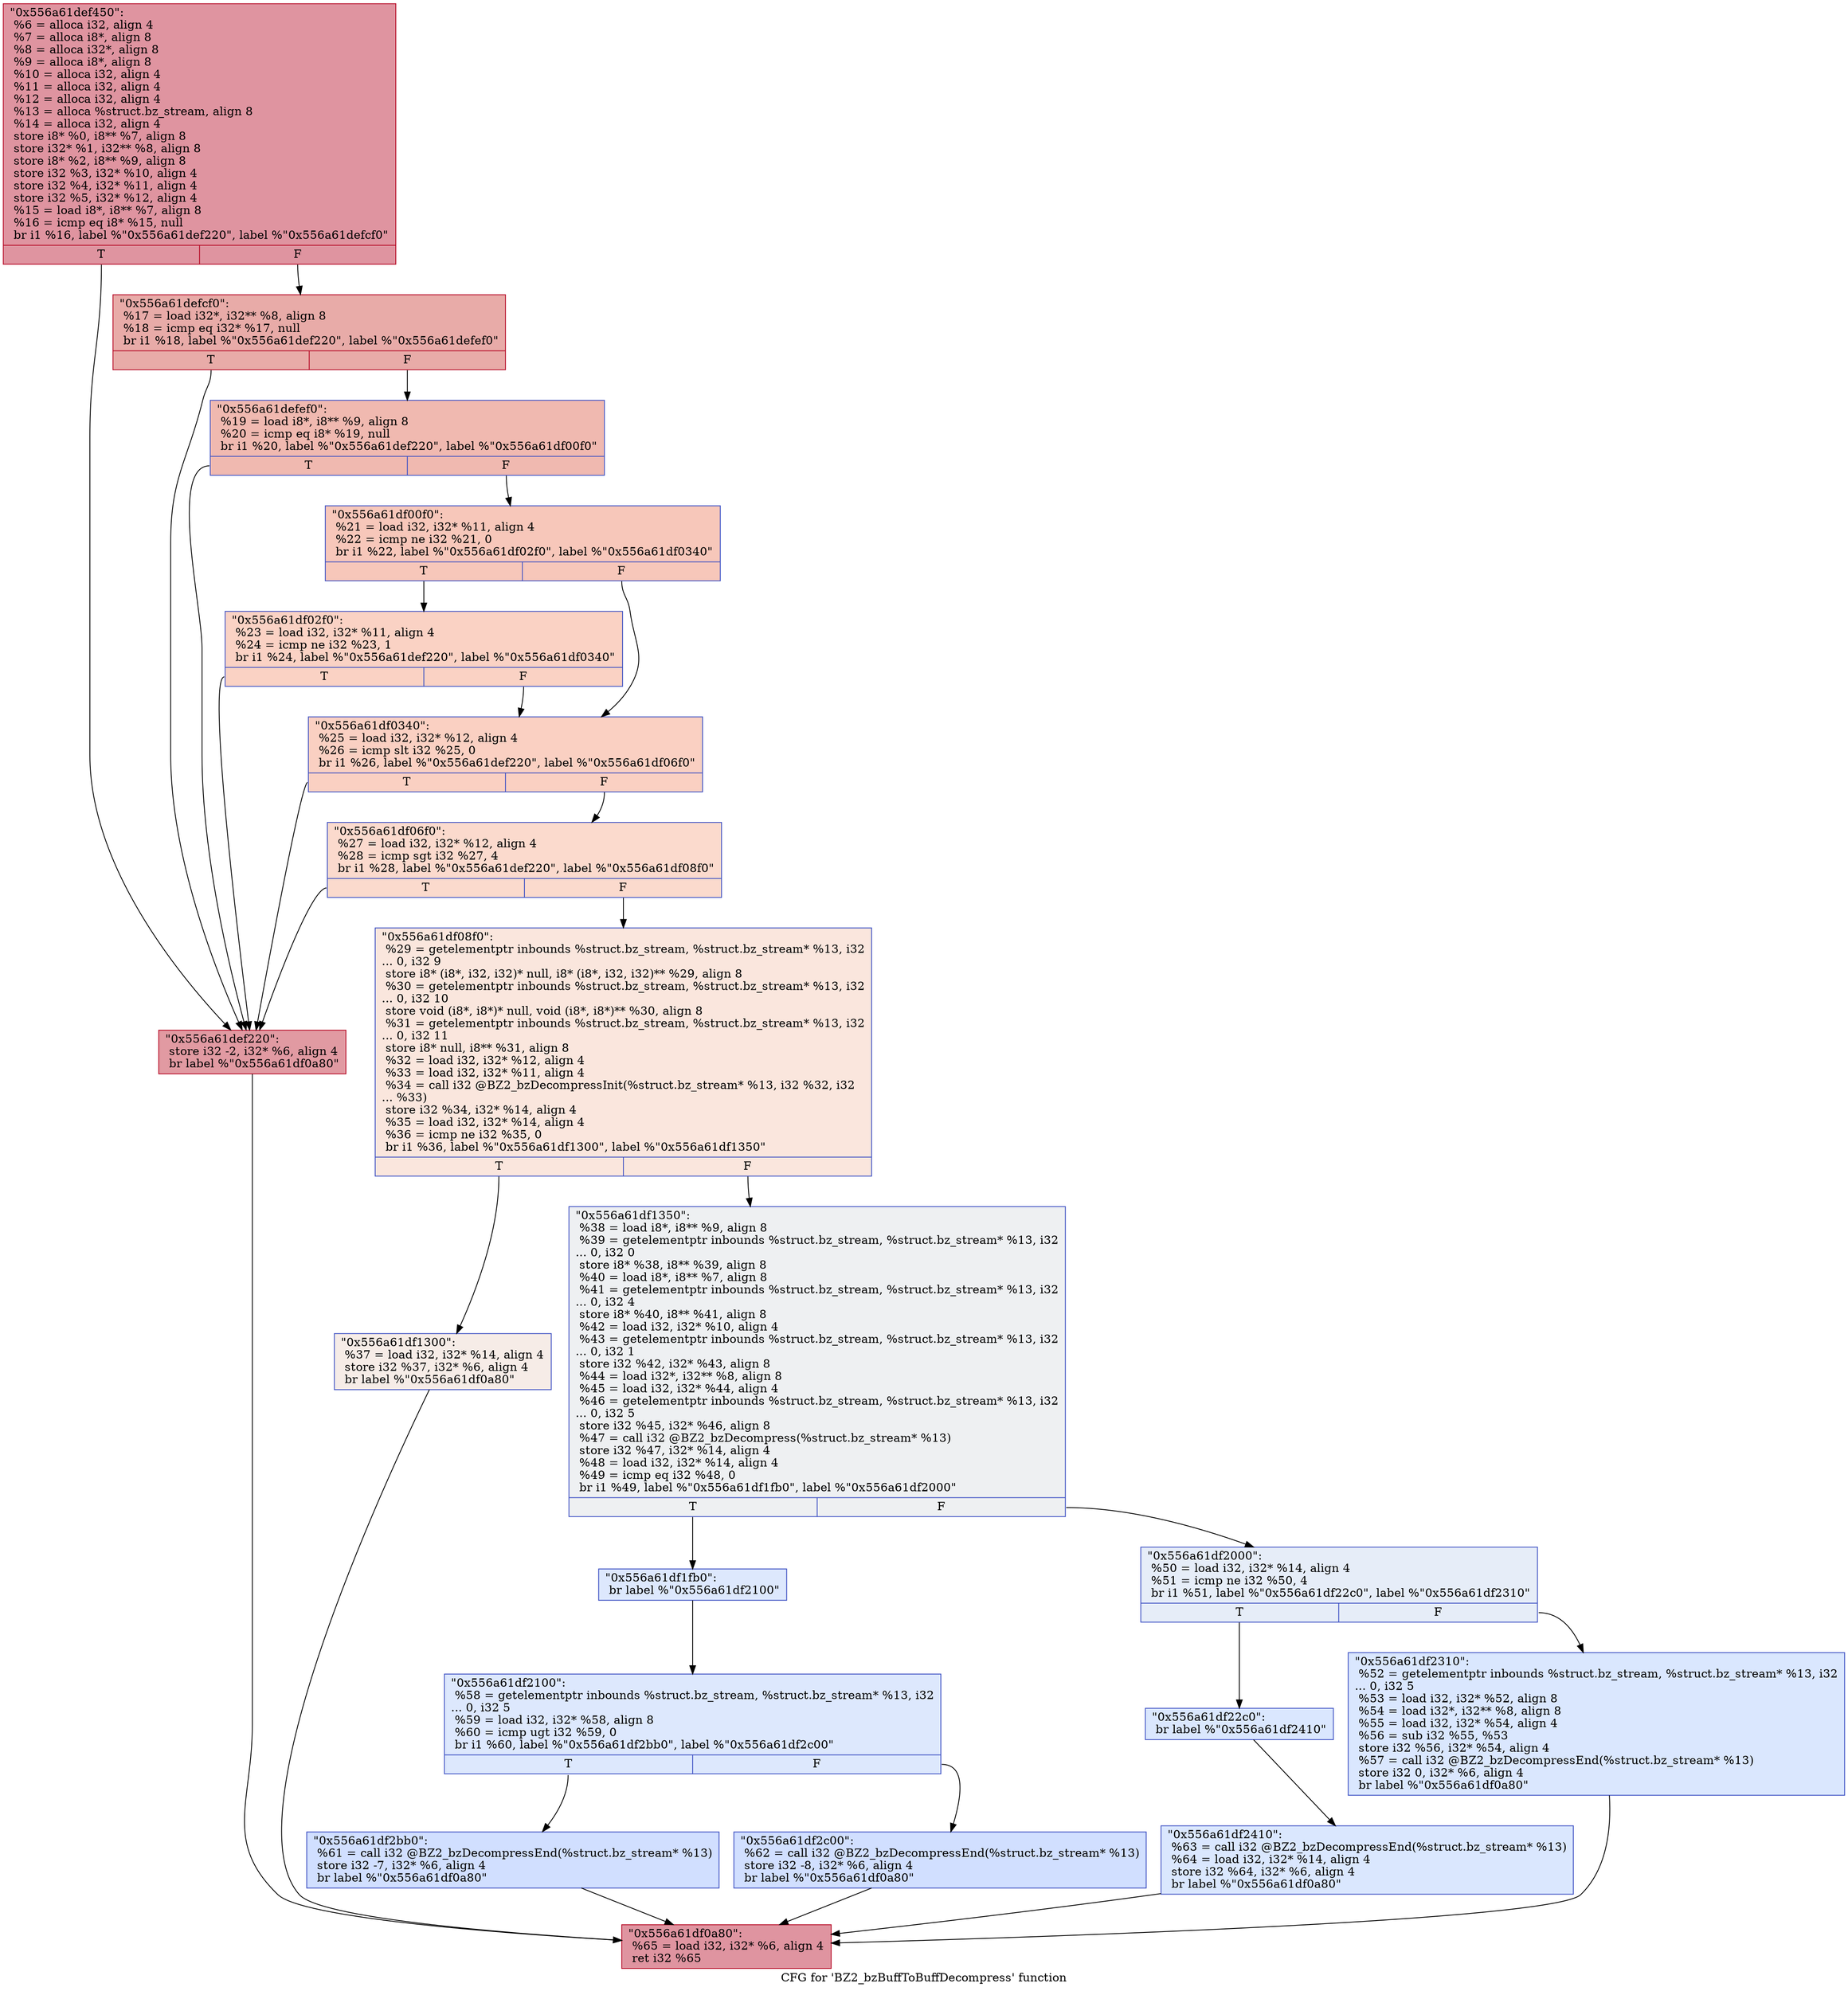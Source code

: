digraph "CFG for 'BZ2_bzBuffToBuffDecompress' function" {
	label="CFG for 'BZ2_bzBuffToBuffDecompress' function";

	Node0x556a61def450 [shape=record,color="#b70d28ff", style=filled, fillcolor="#b70d2870",label="{\"0x556a61def450\":\l  %6 = alloca i32, align 4\l  %7 = alloca i8*, align 8\l  %8 = alloca i32*, align 8\l  %9 = alloca i8*, align 8\l  %10 = alloca i32, align 4\l  %11 = alloca i32, align 4\l  %12 = alloca i32, align 4\l  %13 = alloca %struct.bz_stream, align 8\l  %14 = alloca i32, align 4\l  store i8* %0, i8** %7, align 8\l  store i32* %1, i32** %8, align 8\l  store i8* %2, i8** %9, align 8\l  store i32 %3, i32* %10, align 4\l  store i32 %4, i32* %11, align 4\l  store i32 %5, i32* %12, align 4\l  %15 = load i8*, i8** %7, align 8\l  %16 = icmp eq i8* %15, null\l  br i1 %16, label %\"0x556a61def220\", label %\"0x556a61defcf0\"\l|{<s0>T|<s1>F}}"];
	Node0x556a61def450:s0 -> Node0x556a61def220;
	Node0x556a61def450:s1 -> Node0x556a61defcf0;
	Node0x556a61defcf0 [shape=record,color="#b70d28ff", style=filled, fillcolor="#cc403a70",label="{\"0x556a61defcf0\":                                 \l  %17 = load i32*, i32** %8, align 8\l  %18 = icmp eq i32* %17, null\l  br i1 %18, label %\"0x556a61def220\", label %\"0x556a61defef0\"\l|{<s0>T|<s1>F}}"];
	Node0x556a61defcf0:s0 -> Node0x556a61def220;
	Node0x556a61defcf0:s1 -> Node0x556a61defef0;
	Node0x556a61defef0 [shape=record,color="#3d50c3ff", style=filled, fillcolor="#de614d70",label="{\"0x556a61defef0\":                                 \l  %19 = load i8*, i8** %9, align 8\l  %20 = icmp eq i8* %19, null\l  br i1 %20, label %\"0x556a61def220\", label %\"0x556a61df00f0\"\l|{<s0>T|<s1>F}}"];
	Node0x556a61defef0:s0 -> Node0x556a61def220;
	Node0x556a61defef0:s1 -> Node0x556a61df00f0;
	Node0x556a61df00f0 [shape=record,color="#3d50c3ff", style=filled, fillcolor="#ec7f6370",label="{\"0x556a61df00f0\":                                 \l  %21 = load i32, i32* %11, align 4\l  %22 = icmp ne i32 %21, 0\l  br i1 %22, label %\"0x556a61df02f0\", label %\"0x556a61df0340\"\l|{<s0>T|<s1>F}}"];
	Node0x556a61df00f0:s0 -> Node0x556a61df02f0;
	Node0x556a61df00f0:s1 -> Node0x556a61df0340;
	Node0x556a61df02f0 [shape=record,color="#3d50c3ff", style=filled, fillcolor="#f4987a70",label="{\"0x556a61df02f0\":                                 \l  %23 = load i32, i32* %11, align 4\l  %24 = icmp ne i32 %23, 1\l  br i1 %24, label %\"0x556a61def220\", label %\"0x556a61df0340\"\l|{<s0>T|<s1>F}}"];
	Node0x556a61df02f0:s0 -> Node0x556a61def220;
	Node0x556a61df02f0:s1 -> Node0x556a61df0340;
	Node0x556a61df0340 [shape=record,color="#3d50c3ff", style=filled, fillcolor="#f3947570",label="{\"0x556a61df0340\":                                 \l  %25 = load i32, i32* %12, align 4\l  %26 = icmp slt i32 %25, 0\l  br i1 %26, label %\"0x556a61def220\", label %\"0x556a61df06f0\"\l|{<s0>T|<s1>F}}"];
	Node0x556a61df0340:s0 -> Node0x556a61def220;
	Node0x556a61df0340:s1 -> Node0x556a61df06f0;
	Node0x556a61df06f0 [shape=record,color="#3d50c3ff", style=filled, fillcolor="#f7ac8e70",label="{\"0x556a61df06f0\":                                 \l  %27 = load i32, i32* %12, align 4\l  %28 = icmp sgt i32 %27, 4\l  br i1 %28, label %\"0x556a61def220\", label %\"0x556a61df08f0\"\l|{<s0>T|<s1>F}}"];
	Node0x556a61df06f0:s0 -> Node0x556a61def220;
	Node0x556a61df06f0:s1 -> Node0x556a61df08f0;
	Node0x556a61def220 [shape=record,color="#b70d28ff", style=filled, fillcolor="#bb1b2c70",label="{\"0x556a61def220\":                                 \l  store i32 -2, i32* %6, align 4\l  br label %\"0x556a61df0a80\"\l}"];
	Node0x556a61def220 -> Node0x556a61df0a80;
	Node0x556a61df08f0 [shape=record,color="#3d50c3ff", style=filled, fillcolor="#f3c7b170",label="{\"0x556a61df08f0\":                                 \l  %29 = getelementptr inbounds %struct.bz_stream, %struct.bz_stream* %13, i32\l... 0, i32 9\l  store i8* (i8*, i32, i32)* null, i8* (i8*, i32, i32)** %29, align 8\l  %30 = getelementptr inbounds %struct.bz_stream, %struct.bz_stream* %13, i32\l... 0, i32 10\l  store void (i8*, i8*)* null, void (i8*, i8*)** %30, align 8\l  %31 = getelementptr inbounds %struct.bz_stream, %struct.bz_stream* %13, i32\l... 0, i32 11\l  store i8* null, i8** %31, align 8\l  %32 = load i32, i32* %12, align 4\l  %33 = load i32, i32* %11, align 4\l  %34 = call i32 @BZ2_bzDecompressInit(%struct.bz_stream* %13, i32 %32, i32\l... %33)\l  store i32 %34, i32* %14, align 4\l  %35 = load i32, i32* %14, align 4\l  %36 = icmp ne i32 %35, 0\l  br i1 %36, label %\"0x556a61df1300\", label %\"0x556a61df1350\"\l|{<s0>T|<s1>F}}"];
	Node0x556a61df08f0:s0 -> Node0x556a61df1300;
	Node0x556a61df08f0:s1 -> Node0x556a61df1350;
	Node0x556a61df1300 [shape=record,color="#3d50c3ff", style=filled, fillcolor="#ead5c970",label="{\"0x556a61df1300\":                                 \l  %37 = load i32, i32* %14, align 4\l  store i32 %37, i32* %6, align 4\l  br label %\"0x556a61df0a80\"\l}"];
	Node0x556a61df1300 -> Node0x556a61df0a80;
	Node0x556a61df1350 [shape=record,color="#3d50c3ff", style=filled, fillcolor="#d9dce170",label="{\"0x556a61df1350\":                                 \l  %38 = load i8*, i8** %9, align 8\l  %39 = getelementptr inbounds %struct.bz_stream, %struct.bz_stream* %13, i32\l... 0, i32 0\l  store i8* %38, i8** %39, align 8\l  %40 = load i8*, i8** %7, align 8\l  %41 = getelementptr inbounds %struct.bz_stream, %struct.bz_stream* %13, i32\l... 0, i32 4\l  store i8* %40, i8** %41, align 8\l  %42 = load i32, i32* %10, align 4\l  %43 = getelementptr inbounds %struct.bz_stream, %struct.bz_stream* %13, i32\l... 0, i32 1\l  store i32 %42, i32* %43, align 8\l  %44 = load i32*, i32** %8, align 8\l  %45 = load i32, i32* %44, align 4\l  %46 = getelementptr inbounds %struct.bz_stream, %struct.bz_stream* %13, i32\l... 0, i32 5\l  store i32 %45, i32* %46, align 8\l  %47 = call i32 @BZ2_bzDecompress(%struct.bz_stream* %13)\l  store i32 %47, i32* %14, align 4\l  %48 = load i32, i32* %14, align 4\l  %49 = icmp eq i32 %48, 0\l  br i1 %49, label %\"0x556a61df1fb0\", label %\"0x556a61df2000\"\l|{<s0>T|<s1>F}}"];
	Node0x556a61df1350:s0 -> Node0x556a61df1fb0;
	Node0x556a61df1350:s1 -> Node0x556a61df2000;
	Node0x556a61df1fb0 [shape=record,color="#3d50c3ff", style=filled, fillcolor="#b2ccfb70",label="{\"0x556a61df1fb0\":                                 \l  br label %\"0x556a61df2100\"\l}"];
	Node0x556a61df1fb0 -> Node0x556a61df2100;
	Node0x556a61df2000 [shape=record,color="#3d50c3ff", style=filled, fillcolor="#c7d7f070",label="{\"0x556a61df2000\":                                 \l  %50 = load i32, i32* %14, align 4\l  %51 = icmp ne i32 %50, 4\l  br i1 %51, label %\"0x556a61df22c0\", label %\"0x556a61df2310\"\l|{<s0>T|<s1>F}}"];
	Node0x556a61df2000:s0 -> Node0x556a61df22c0;
	Node0x556a61df2000:s1 -> Node0x556a61df2310;
	Node0x556a61df22c0 [shape=record,color="#3d50c3ff", style=filled, fillcolor="#abc8fd70",label="{\"0x556a61df22c0\":                                 \l  br label %\"0x556a61df2410\"\l}"];
	Node0x556a61df22c0 -> Node0x556a61df2410;
	Node0x556a61df2310 [shape=record,color="#3d50c3ff", style=filled, fillcolor="#abc8fd70",label="{\"0x556a61df2310\":                                 \l  %52 = getelementptr inbounds %struct.bz_stream, %struct.bz_stream* %13, i32\l... 0, i32 5\l  %53 = load i32, i32* %52, align 8\l  %54 = load i32*, i32** %8, align 8\l  %55 = load i32, i32* %54, align 4\l  %56 = sub i32 %55, %53\l  store i32 %56, i32* %54, align 4\l  %57 = call i32 @BZ2_bzDecompressEnd(%struct.bz_stream* %13)\l  store i32 0, i32* %6, align 4\l  br label %\"0x556a61df0a80\"\l}"];
	Node0x556a61df2310 -> Node0x556a61df0a80;
	Node0x556a61df2100 [shape=record,color="#3d50c3ff", style=filled, fillcolor="#b2ccfb70",label="{\"0x556a61df2100\":                                 \l  %58 = getelementptr inbounds %struct.bz_stream, %struct.bz_stream* %13, i32\l... 0, i32 5\l  %59 = load i32, i32* %58, align 8\l  %60 = icmp ugt i32 %59, 0\l  br i1 %60, label %\"0x556a61df2bb0\", label %\"0x556a61df2c00\"\l|{<s0>T|<s1>F}}"];
	Node0x556a61df2100:s0 -> Node0x556a61df2bb0;
	Node0x556a61df2100:s1 -> Node0x556a61df2c00;
	Node0x556a61df2bb0 [shape=record,color="#3d50c3ff", style=filled, fillcolor="#96b7ff70",label="{\"0x556a61df2bb0\":                                 \l  %61 = call i32 @BZ2_bzDecompressEnd(%struct.bz_stream* %13)\l  store i32 -7, i32* %6, align 4\l  br label %\"0x556a61df0a80\"\l}"];
	Node0x556a61df2bb0 -> Node0x556a61df0a80;
	Node0x556a61df2c00 [shape=record,color="#3d50c3ff", style=filled, fillcolor="#96b7ff70",label="{\"0x556a61df2c00\":                                 \l  %62 = call i32 @BZ2_bzDecompressEnd(%struct.bz_stream* %13)\l  store i32 -8, i32* %6, align 4\l  br label %\"0x556a61df0a80\"\l}"];
	Node0x556a61df2c00 -> Node0x556a61df0a80;
	Node0x556a61df2410 [shape=record,color="#3d50c3ff", style=filled, fillcolor="#abc8fd70",label="{\"0x556a61df2410\":                                 \l  %63 = call i32 @BZ2_bzDecompressEnd(%struct.bz_stream* %13)\l  %64 = load i32, i32* %14, align 4\l  store i32 %64, i32* %6, align 4\l  br label %\"0x556a61df0a80\"\l}"];
	Node0x556a61df2410 -> Node0x556a61df0a80;
	Node0x556a61df0a80 [shape=record,color="#b70d28ff", style=filled, fillcolor="#b70d2870",label="{\"0x556a61df0a80\":                                 \l  %65 = load i32, i32* %6, align 4\l  ret i32 %65\l}"];
}
